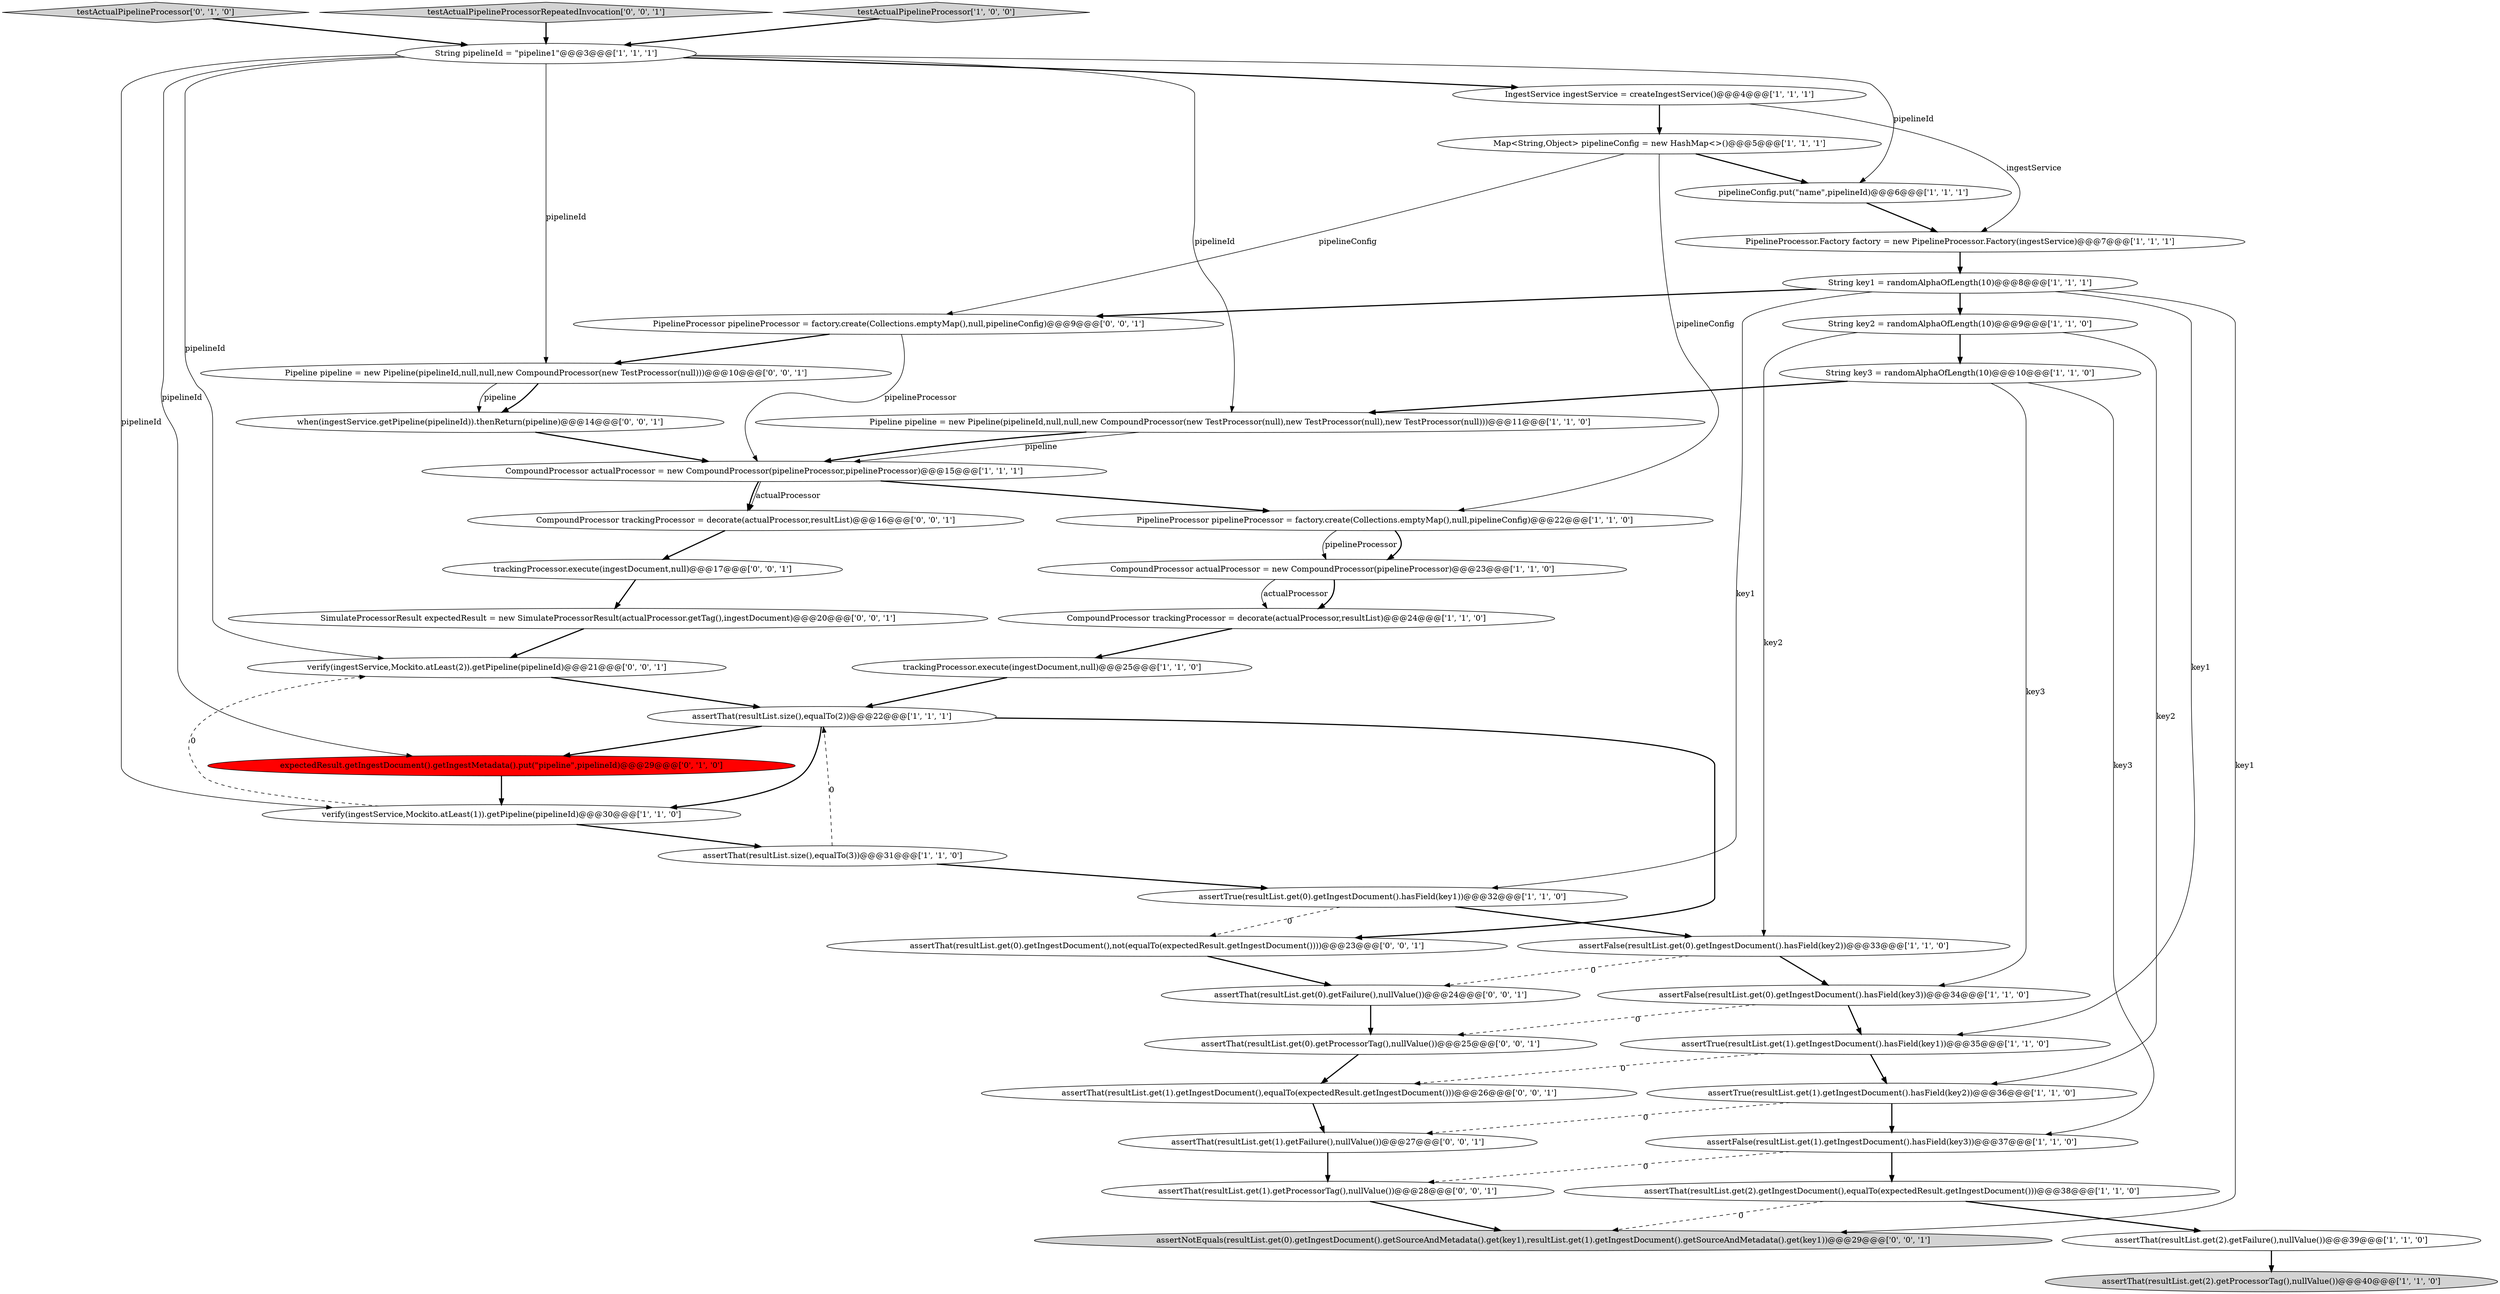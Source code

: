 digraph {
26 [style = filled, label = "assertFalse(resultList.get(1).getIngestDocument().hasField(key3))@@@37@@@['1', '1', '0']", fillcolor = white, shape = ellipse image = "AAA0AAABBB1BBB"];
16 [style = filled, label = "String key1 = randomAlphaOfLength(10)@@@8@@@['1', '1', '1']", fillcolor = white, shape = ellipse image = "AAA0AAABBB1BBB"];
27 [style = filled, label = "testActualPipelineProcessor['0', '1', '0']", fillcolor = lightgray, shape = diamond image = "AAA0AAABBB2BBB"];
37 [style = filled, label = "PipelineProcessor pipelineProcessor = factory.create(Collections.emptyMap(),null,pipelineConfig)@@@9@@@['0', '0', '1']", fillcolor = white, shape = ellipse image = "AAA0AAABBB3BBB"];
5 [style = filled, label = "verify(ingestService,Mockito.atLeast(1)).getPipeline(pipelineId)@@@30@@@['1', '1', '0']", fillcolor = white, shape = ellipse image = "AAA0AAABBB1BBB"];
14 [style = filled, label = "String pipelineId = \"pipeline1\"@@@3@@@['1', '1', '1']", fillcolor = white, shape = ellipse image = "AAA0AAABBB1BBB"];
18 [style = filled, label = "assertTrue(resultList.get(0).getIngestDocument().hasField(key1))@@@32@@@['1', '1', '0']", fillcolor = white, shape = ellipse image = "AAA0AAABBB1BBB"];
2 [style = filled, label = "assertThat(resultList.size(),equalTo(2))@@@22@@@['1', '1', '1']", fillcolor = white, shape = ellipse image = "AAA0AAABBB1BBB"];
41 [style = filled, label = "assertThat(resultList.get(0).getIngestDocument(),not(equalTo(expectedResult.getIngestDocument())))@@@23@@@['0', '0', '1']", fillcolor = white, shape = ellipse image = "AAA0AAABBB3BBB"];
10 [style = filled, label = "assertFalse(resultList.get(0).getIngestDocument().hasField(key2))@@@33@@@['1', '1', '0']", fillcolor = white, shape = ellipse image = "AAA0AAABBB1BBB"];
20 [style = filled, label = "assertThat(resultList.get(2).getFailure(),nullValue())@@@39@@@['1', '1', '0']", fillcolor = white, shape = ellipse image = "AAA0AAABBB1BBB"];
9 [style = filled, label = "trackingProcessor.execute(ingestDocument,null)@@@25@@@['1', '1', '0']", fillcolor = white, shape = ellipse image = "AAA0AAABBB1BBB"];
32 [style = filled, label = "assertThat(resultList.get(0).getProcessorTag(),nullValue())@@@25@@@['0', '0', '1']", fillcolor = white, shape = ellipse image = "AAA0AAABBB3BBB"];
43 [style = filled, label = "SimulateProcessorResult expectedResult = new SimulateProcessorResult(actualProcessor.getTag(),ingestDocument)@@@20@@@['0', '0', '1']", fillcolor = white, shape = ellipse image = "AAA0AAABBB3BBB"];
33 [style = filled, label = "assertThat(resultList.get(1).getIngestDocument(),equalTo(expectedResult.getIngestDocument()))@@@26@@@['0', '0', '1']", fillcolor = white, shape = ellipse image = "AAA0AAABBB3BBB"];
31 [style = filled, label = "testActualPipelineProcessorRepeatedInvocation['0', '0', '1']", fillcolor = lightgray, shape = diamond image = "AAA0AAABBB3BBB"];
34 [style = filled, label = "when(ingestService.getPipeline(pipelineId)).thenReturn(pipeline)@@@14@@@['0', '0', '1']", fillcolor = white, shape = ellipse image = "AAA0AAABBB3BBB"];
8 [style = filled, label = "Pipeline pipeline = new Pipeline(pipelineId,null,null,new CompoundProcessor(new TestProcessor(null),new TestProcessor(null),new TestProcessor(null)))@@@11@@@['1', '1', '0']", fillcolor = white, shape = ellipse image = "AAA0AAABBB1BBB"];
13 [style = filled, label = "assertThat(resultList.get(2).getIngestDocument(),equalTo(expectedResult.getIngestDocument()))@@@38@@@['1', '1', '0']", fillcolor = white, shape = ellipse image = "AAA0AAABBB1BBB"];
28 [style = filled, label = "expectedResult.getIngestDocument().getIngestMetadata().put(\"pipeline\",pipelineId)@@@29@@@['0', '1', '0']", fillcolor = red, shape = ellipse image = "AAA1AAABBB2BBB"];
23 [style = filled, label = "IngestService ingestService = createIngestService()@@@4@@@['1', '1', '1']", fillcolor = white, shape = ellipse image = "AAA0AAABBB1BBB"];
7 [style = filled, label = "String key3 = randomAlphaOfLength(10)@@@10@@@['1', '1', '0']", fillcolor = white, shape = ellipse image = "AAA0AAABBB1BBB"];
40 [style = filled, label = "Pipeline pipeline = new Pipeline(pipelineId,null,null,new CompoundProcessor(new TestProcessor(null)))@@@10@@@['0', '0', '1']", fillcolor = white, shape = ellipse image = "AAA0AAABBB3BBB"];
39 [style = filled, label = "CompoundProcessor trackingProcessor = decorate(actualProcessor,resultList)@@@16@@@['0', '0', '1']", fillcolor = white, shape = ellipse image = "AAA0AAABBB3BBB"];
29 [style = filled, label = "assertThat(resultList.get(0).getFailure(),nullValue())@@@24@@@['0', '0', '1']", fillcolor = white, shape = ellipse image = "AAA0AAABBB3BBB"];
19 [style = filled, label = "assertFalse(resultList.get(0).getIngestDocument().hasField(key3))@@@34@@@['1', '1', '0']", fillcolor = white, shape = ellipse image = "AAA0AAABBB1BBB"];
1 [style = filled, label = "assertTrue(resultList.get(1).getIngestDocument().hasField(key1))@@@35@@@['1', '1', '0']", fillcolor = white, shape = ellipse image = "AAA0AAABBB1BBB"];
11 [style = filled, label = "CompoundProcessor trackingProcessor = decorate(actualProcessor,resultList)@@@24@@@['1', '1', '0']", fillcolor = white, shape = ellipse image = "AAA0AAABBB1BBB"];
6 [style = filled, label = "Map<String,Object> pipelineConfig = new HashMap<>()@@@5@@@['1', '1', '1']", fillcolor = white, shape = ellipse image = "AAA0AAABBB1BBB"];
15 [style = filled, label = "PipelineProcessor.Factory factory = new PipelineProcessor.Factory(ingestService)@@@7@@@['1', '1', '1']", fillcolor = white, shape = ellipse image = "AAA0AAABBB1BBB"];
35 [style = filled, label = "assertThat(resultList.get(1).getProcessorTag(),nullValue())@@@28@@@['0', '0', '1']", fillcolor = white, shape = ellipse image = "AAA0AAABBB3BBB"];
25 [style = filled, label = "PipelineProcessor pipelineProcessor = factory.create(Collections.emptyMap(),null,pipelineConfig)@@@22@@@['1', '1', '0']", fillcolor = white, shape = ellipse image = "AAA0AAABBB1BBB"];
36 [style = filled, label = "assertNotEquals(resultList.get(0).getIngestDocument().getSourceAndMetadata().get(key1),resultList.get(1).getIngestDocument().getSourceAndMetadata().get(key1))@@@29@@@['0', '0', '1']", fillcolor = lightgray, shape = ellipse image = "AAA0AAABBB3BBB"];
0 [style = filled, label = "String key2 = randomAlphaOfLength(10)@@@9@@@['1', '1', '0']", fillcolor = white, shape = ellipse image = "AAA0AAABBB1BBB"];
3 [style = filled, label = "CompoundProcessor actualProcessor = new CompoundProcessor(pipelineProcessor)@@@23@@@['1', '1', '0']", fillcolor = white, shape = ellipse image = "AAA0AAABBB1BBB"];
30 [style = filled, label = "verify(ingestService,Mockito.atLeast(2)).getPipeline(pipelineId)@@@21@@@['0', '0', '1']", fillcolor = white, shape = ellipse image = "AAA0AAABBB3BBB"];
17 [style = filled, label = "assertThat(resultList.get(2).getProcessorTag(),nullValue())@@@40@@@['1', '1', '0']", fillcolor = lightgray, shape = ellipse image = "AAA0AAABBB1BBB"];
42 [style = filled, label = "trackingProcessor.execute(ingestDocument,null)@@@17@@@['0', '0', '1']", fillcolor = white, shape = ellipse image = "AAA0AAABBB3BBB"];
21 [style = filled, label = "pipelineConfig.put(\"name\",pipelineId)@@@6@@@['1', '1', '1']", fillcolor = white, shape = ellipse image = "AAA0AAABBB1BBB"];
24 [style = filled, label = "testActualPipelineProcessor['1', '0', '0']", fillcolor = lightgray, shape = diamond image = "AAA0AAABBB1BBB"];
4 [style = filled, label = "assertTrue(resultList.get(1).getIngestDocument().hasField(key2))@@@36@@@['1', '1', '0']", fillcolor = white, shape = ellipse image = "AAA0AAABBB1BBB"];
22 [style = filled, label = "CompoundProcessor actualProcessor = new CompoundProcessor(pipelineProcessor,pipelineProcessor)@@@15@@@['1', '1', '1']", fillcolor = white, shape = ellipse image = "AAA0AAABBB1BBB"];
12 [style = filled, label = "assertThat(resultList.size(),equalTo(3))@@@31@@@['1', '1', '0']", fillcolor = white, shape = ellipse image = "AAA0AAABBB1BBB"];
38 [style = filled, label = "assertThat(resultList.get(1).getFailure(),nullValue())@@@27@@@['0', '0', '1']", fillcolor = white, shape = ellipse image = "AAA0AAABBB3BBB"];
31->14 [style = bold, label=""];
1->33 [style = dashed, label="0"];
2->41 [style = bold, label=""];
22->25 [style = bold, label=""];
1->4 [style = bold, label=""];
16->0 [style = bold, label=""];
16->37 [style = bold, label=""];
20->17 [style = bold, label=""];
28->5 [style = bold, label=""];
42->43 [style = bold, label=""];
13->36 [style = dashed, label="0"];
27->14 [style = bold, label=""];
4->38 [style = dashed, label="0"];
9->2 [style = bold, label=""];
8->22 [style = solid, label="pipeline"];
6->21 [style = bold, label=""];
18->41 [style = dashed, label="0"];
21->15 [style = bold, label=""];
10->19 [style = bold, label=""];
41->29 [style = bold, label=""];
25->3 [style = bold, label=""];
3->11 [style = bold, label=""];
22->39 [style = solid, label="actualProcessor"];
4->26 [style = bold, label=""];
3->11 [style = solid, label="actualProcessor"];
7->26 [style = solid, label="key3"];
26->35 [style = dashed, label="0"];
40->34 [style = bold, label=""];
23->15 [style = solid, label="ingestService"];
10->29 [style = dashed, label="0"];
15->16 [style = bold, label=""];
7->8 [style = bold, label=""];
11->9 [style = bold, label=""];
14->30 [style = solid, label="pipelineId"];
6->37 [style = solid, label="pipelineConfig"];
32->33 [style = bold, label=""];
26->13 [style = bold, label=""];
43->30 [style = bold, label=""];
0->4 [style = solid, label="key2"];
8->22 [style = bold, label=""];
24->14 [style = bold, label=""];
0->7 [style = bold, label=""];
34->22 [style = bold, label=""];
19->1 [style = bold, label=""];
14->5 [style = solid, label="pipelineId"];
6->25 [style = solid, label="pipelineConfig"];
14->23 [style = bold, label=""];
18->10 [style = bold, label=""];
5->12 [style = bold, label=""];
0->10 [style = solid, label="key2"];
16->36 [style = solid, label="key1"];
14->8 [style = solid, label="pipelineId"];
5->30 [style = dashed, label="0"];
29->32 [style = bold, label=""];
23->6 [style = bold, label=""];
25->3 [style = solid, label="pipelineProcessor"];
12->2 [style = dashed, label="0"];
40->34 [style = solid, label="pipeline"];
16->1 [style = solid, label="key1"];
12->18 [style = bold, label=""];
14->40 [style = solid, label="pipelineId"];
22->39 [style = bold, label=""];
7->19 [style = solid, label="key3"];
33->38 [style = bold, label=""];
16->18 [style = solid, label="key1"];
19->32 [style = dashed, label="0"];
35->36 [style = bold, label=""];
30->2 [style = bold, label=""];
38->35 [style = bold, label=""];
14->28 [style = solid, label="pipelineId"];
39->42 [style = bold, label=""];
2->28 [style = bold, label=""];
14->21 [style = solid, label="pipelineId"];
37->22 [style = solid, label="pipelineProcessor"];
37->40 [style = bold, label=""];
2->5 [style = bold, label=""];
13->20 [style = bold, label=""];
}
